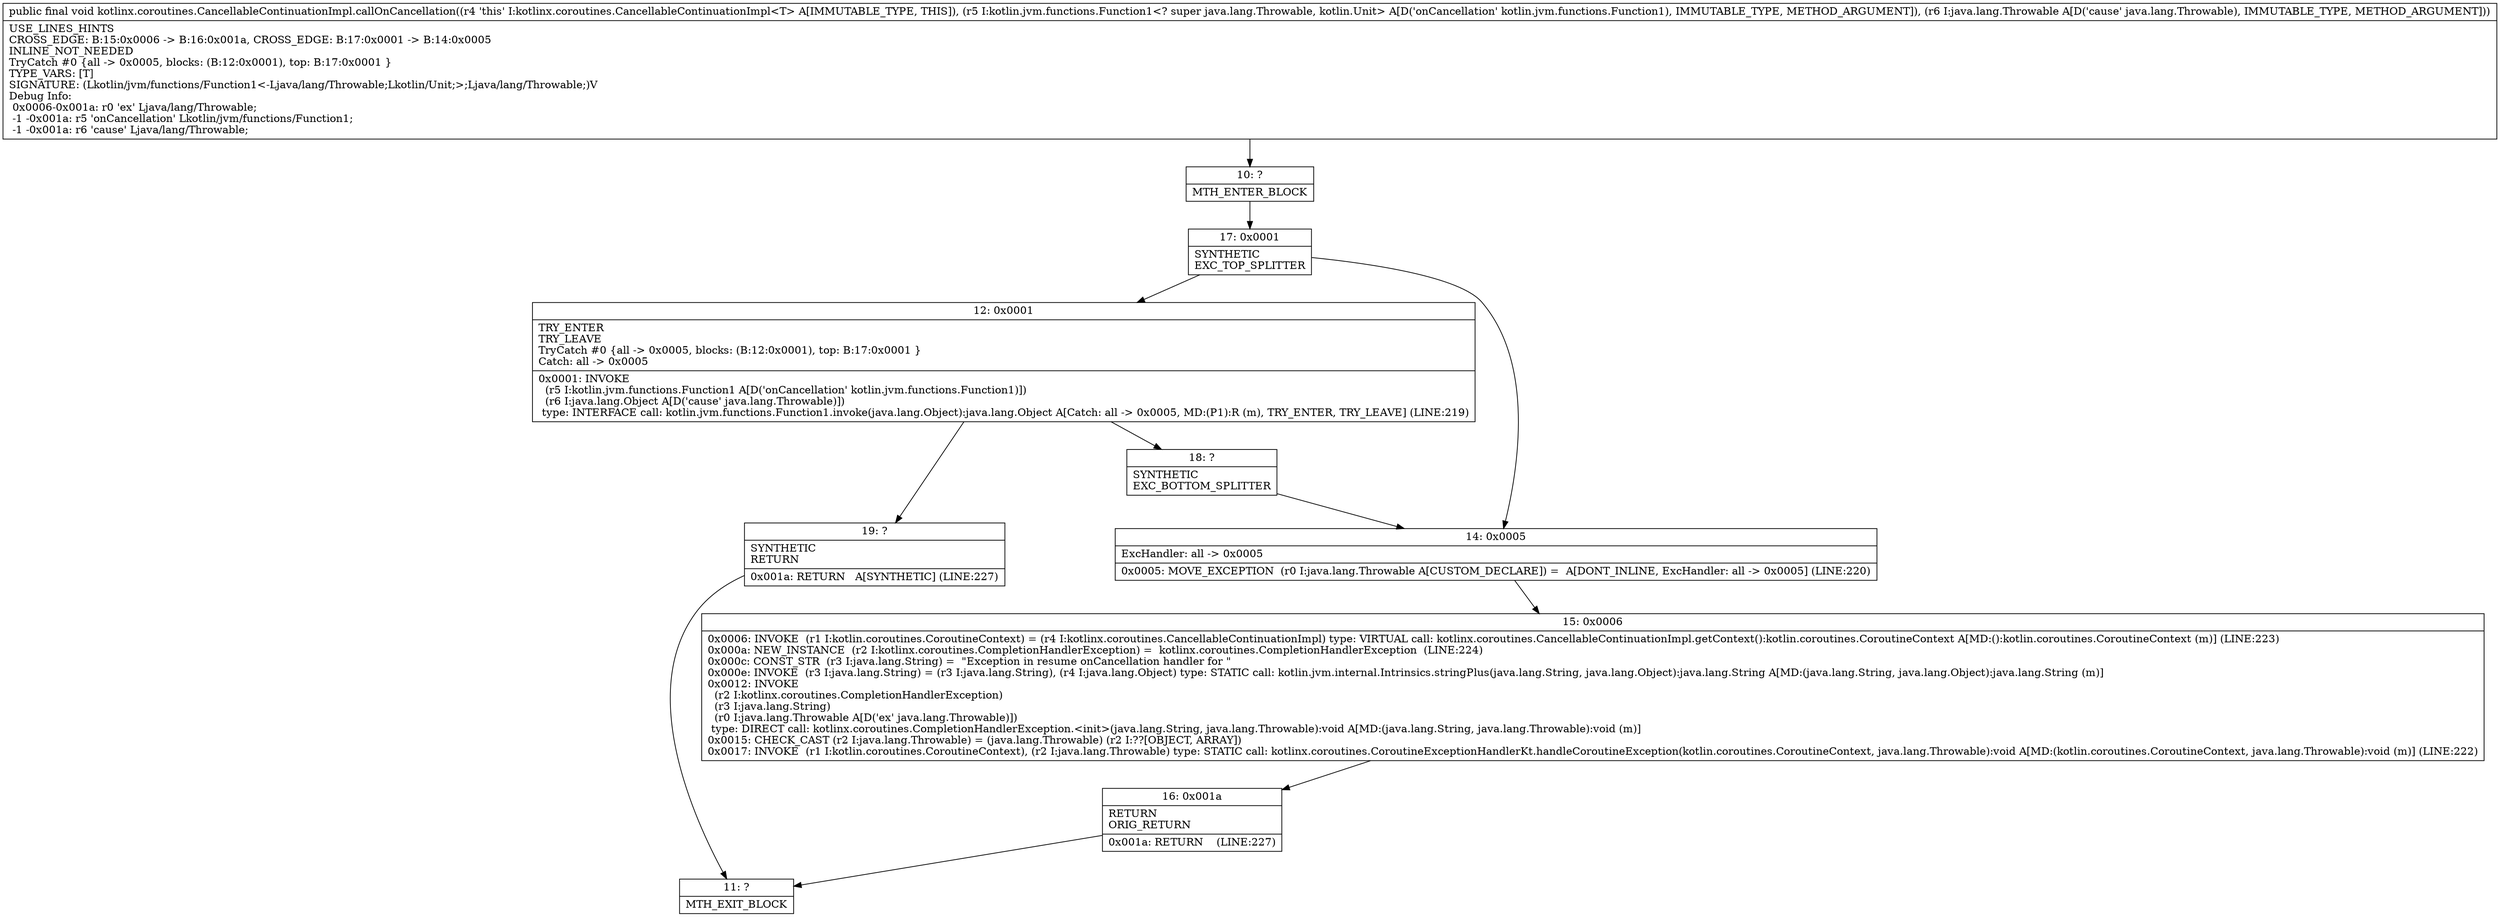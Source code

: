 digraph "CFG forkotlinx.coroutines.CancellableContinuationImpl.callOnCancellation(Lkotlin\/jvm\/functions\/Function1;Ljava\/lang\/Throwable;)V" {
Node_10 [shape=record,label="{10\:\ ?|MTH_ENTER_BLOCK\l}"];
Node_17 [shape=record,label="{17\:\ 0x0001|SYNTHETIC\lEXC_TOP_SPLITTER\l}"];
Node_12 [shape=record,label="{12\:\ 0x0001|TRY_ENTER\lTRY_LEAVE\lTryCatch #0 \{all \-\> 0x0005, blocks: (B:12:0x0001), top: B:17:0x0001 \}\lCatch: all \-\> 0x0005\l|0x0001: INVOKE  \l  (r5 I:kotlin.jvm.functions.Function1 A[D('onCancellation' kotlin.jvm.functions.Function1)])\l  (r6 I:java.lang.Object A[D('cause' java.lang.Throwable)])\l type: INTERFACE call: kotlin.jvm.functions.Function1.invoke(java.lang.Object):java.lang.Object A[Catch: all \-\> 0x0005, MD:(P1):R (m), TRY_ENTER, TRY_LEAVE] (LINE:219)\l}"];
Node_18 [shape=record,label="{18\:\ ?|SYNTHETIC\lEXC_BOTTOM_SPLITTER\l}"];
Node_19 [shape=record,label="{19\:\ ?|SYNTHETIC\lRETURN\l|0x001a: RETURN   A[SYNTHETIC] (LINE:227)\l}"];
Node_11 [shape=record,label="{11\:\ ?|MTH_EXIT_BLOCK\l}"];
Node_14 [shape=record,label="{14\:\ 0x0005|ExcHandler: all \-\> 0x0005\l|0x0005: MOVE_EXCEPTION  (r0 I:java.lang.Throwable A[CUSTOM_DECLARE]) =  A[DONT_INLINE, ExcHandler: all \-\> 0x0005] (LINE:220)\l}"];
Node_15 [shape=record,label="{15\:\ 0x0006|0x0006: INVOKE  (r1 I:kotlin.coroutines.CoroutineContext) = (r4 I:kotlinx.coroutines.CancellableContinuationImpl) type: VIRTUAL call: kotlinx.coroutines.CancellableContinuationImpl.getContext():kotlin.coroutines.CoroutineContext A[MD:():kotlin.coroutines.CoroutineContext (m)] (LINE:223)\l0x000a: NEW_INSTANCE  (r2 I:kotlinx.coroutines.CompletionHandlerException) =  kotlinx.coroutines.CompletionHandlerException  (LINE:224)\l0x000c: CONST_STR  (r3 I:java.lang.String) =  \"Exception in resume onCancellation handler for \" \l0x000e: INVOKE  (r3 I:java.lang.String) = (r3 I:java.lang.String), (r4 I:java.lang.Object) type: STATIC call: kotlin.jvm.internal.Intrinsics.stringPlus(java.lang.String, java.lang.Object):java.lang.String A[MD:(java.lang.String, java.lang.Object):java.lang.String (m)]\l0x0012: INVOKE  \l  (r2 I:kotlinx.coroutines.CompletionHandlerException)\l  (r3 I:java.lang.String)\l  (r0 I:java.lang.Throwable A[D('ex' java.lang.Throwable)])\l type: DIRECT call: kotlinx.coroutines.CompletionHandlerException.\<init\>(java.lang.String, java.lang.Throwable):void A[MD:(java.lang.String, java.lang.Throwable):void (m)]\l0x0015: CHECK_CAST (r2 I:java.lang.Throwable) = (java.lang.Throwable) (r2 I:??[OBJECT, ARRAY]) \l0x0017: INVOKE  (r1 I:kotlin.coroutines.CoroutineContext), (r2 I:java.lang.Throwable) type: STATIC call: kotlinx.coroutines.CoroutineExceptionHandlerKt.handleCoroutineException(kotlin.coroutines.CoroutineContext, java.lang.Throwable):void A[MD:(kotlin.coroutines.CoroutineContext, java.lang.Throwable):void (m)] (LINE:222)\l}"];
Node_16 [shape=record,label="{16\:\ 0x001a|RETURN\lORIG_RETURN\l|0x001a: RETURN    (LINE:227)\l}"];
MethodNode[shape=record,label="{public final void kotlinx.coroutines.CancellableContinuationImpl.callOnCancellation((r4 'this' I:kotlinx.coroutines.CancellableContinuationImpl\<T\> A[IMMUTABLE_TYPE, THIS]), (r5 I:kotlin.jvm.functions.Function1\<? super java.lang.Throwable, kotlin.Unit\> A[D('onCancellation' kotlin.jvm.functions.Function1), IMMUTABLE_TYPE, METHOD_ARGUMENT]), (r6 I:java.lang.Throwable A[D('cause' java.lang.Throwable), IMMUTABLE_TYPE, METHOD_ARGUMENT]))  | USE_LINES_HINTS\lCROSS_EDGE: B:15:0x0006 \-\> B:16:0x001a, CROSS_EDGE: B:17:0x0001 \-\> B:14:0x0005\lINLINE_NOT_NEEDED\lTryCatch #0 \{all \-\> 0x0005, blocks: (B:12:0x0001), top: B:17:0x0001 \}\lTYPE_VARS: [T]\lSIGNATURE: (Lkotlin\/jvm\/functions\/Function1\<\-Ljava\/lang\/Throwable;Lkotlin\/Unit;\>;Ljava\/lang\/Throwable;)V\lDebug Info:\l  0x0006\-0x001a: r0 'ex' Ljava\/lang\/Throwable;\l  \-1 \-0x001a: r5 'onCancellation' Lkotlin\/jvm\/functions\/Function1;\l  \-1 \-0x001a: r6 'cause' Ljava\/lang\/Throwable;\l}"];
MethodNode -> Node_10;Node_10 -> Node_17;
Node_17 -> Node_12;
Node_17 -> Node_14;
Node_12 -> Node_18;
Node_12 -> Node_19;
Node_18 -> Node_14;
Node_19 -> Node_11;
Node_14 -> Node_15;
Node_15 -> Node_16;
Node_16 -> Node_11;
}

